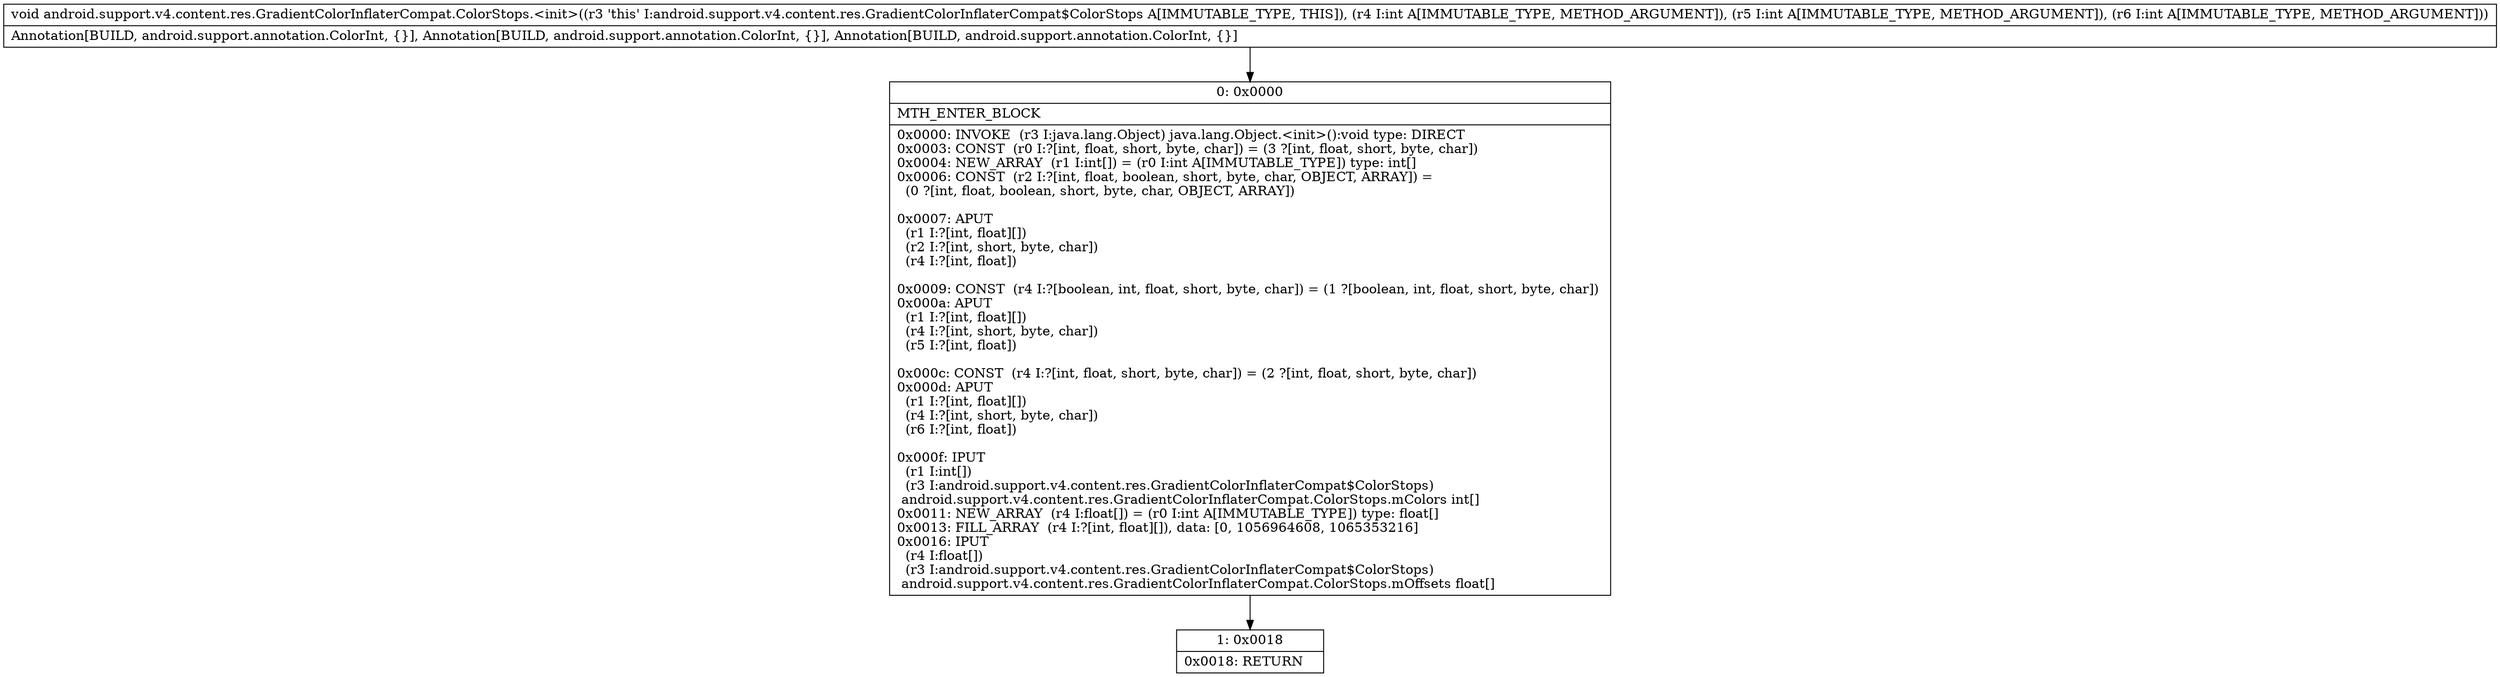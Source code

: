 digraph "CFG forandroid.support.v4.content.res.GradientColorInflaterCompat.ColorStops.\<init\>(III)V" {
Node_0 [shape=record,label="{0\:\ 0x0000|MTH_ENTER_BLOCK\l|0x0000: INVOKE  (r3 I:java.lang.Object) java.lang.Object.\<init\>():void type: DIRECT \l0x0003: CONST  (r0 I:?[int, float, short, byte, char]) = (3 ?[int, float, short, byte, char]) \l0x0004: NEW_ARRAY  (r1 I:int[]) = (r0 I:int A[IMMUTABLE_TYPE]) type: int[] \l0x0006: CONST  (r2 I:?[int, float, boolean, short, byte, char, OBJECT, ARRAY]) = \l  (0 ?[int, float, boolean, short, byte, char, OBJECT, ARRAY])\l \l0x0007: APUT  \l  (r1 I:?[int, float][])\l  (r2 I:?[int, short, byte, char])\l  (r4 I:?[int, float])\l \l0x0009: CONST  (r4 I:?[boolean, int, float, short, byte, char]) = (1 ?[boolean, int, float, short, byte, char]) \l0x000a: APUT  \l  (r1 I:?[int, float][])\l  (r4 I:?[int, short, byte, char])\l  (r5 I:?[int, float])\l \l0x000c: CONST  (r4 I:?[int, float, short, byte, char]) = (2 ?[int, float, short, byte, char]) \l0x000d: APUT  \l  (r1 I:?[int, float][])\l  (r4 I:?[int, short, byte, char])\l  (r6 I:?[int, float])\l \l0x000f: IPUT  \l  (r1 I:int[])\l  (r3 I:android.support.v4.content.res.GradientColorInflaterCompat$ColorStops)\l android.support.v4.content.res.GradientColorInflaterCompat.ColorStops.mColors int[] \l0x0011: NEW_ARRAY  (r4 I:float[]) = (r0 I:int A[IMMUTABLE_TYPE]) type: float[] \l0x0013: FILL_ARRAY  (r4 I:?[int, float][]), data: [0, 1056964608, 1065353216] \l0x0016: IPUT  \l  (r4 I:float[])\l  (r3 I:android.support.v4.content.res.GradientColorInflaterCompat$ColorStops)\l android.support.v4.content.res.GradientColorInflaterCompat.ColorStops.mOffsets float[] \l}"];
Node_1 [shape=record,label="{1\:\ 0x0018|0x0018: RETURN   \l}"];
MethodNode[shape=record,label="{void android.support.v4.content.res.GradientColorInflaterCompat.ColorStops.\<init\>((r3 'this' I:android.support.v4.content.res.GradientColorInflaterCompat$ColorStops A[IMMUTABLE_TYPE, THIS]), (r4 I:int A[IMMUTABLE_TYPE, METHOD_ARGUMENT]), (r5 I:int A[IMMUTABLE_TYPE, METHOD_ARGUMENT]), (r6 I:int A[IMMUTABLE_TYPE, METHOD_ARGUMENT]))  | Annotation[BUILD, android.support.annotation.ColorInt, \{\}], Annotation[BUILD, android.support.annotation.ColorInt, \{\}], Annotation[BUILD, android.support.annotation.ColorInt, \{\}]\l}"];
MethodNode -> Node_0;
Node_0 -> Node_1;
}

